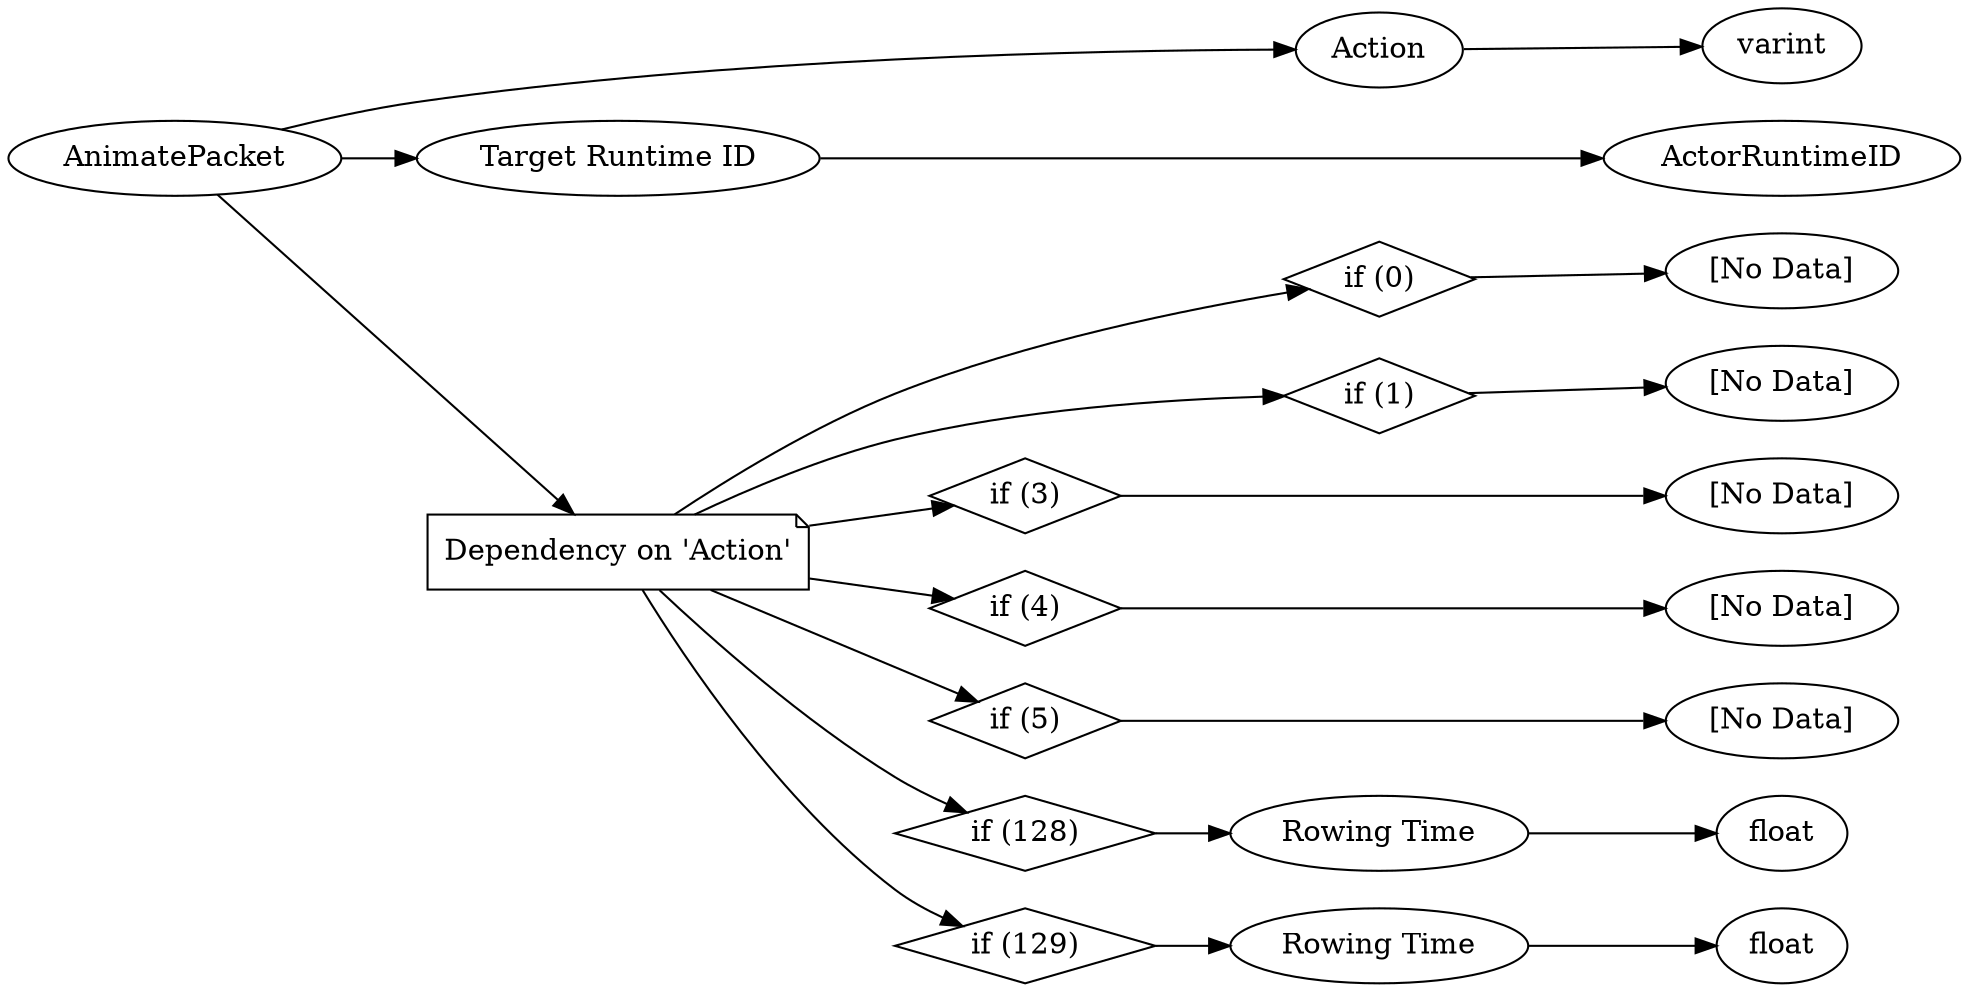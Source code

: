 digraph "AnimatePacket" {
rankdir = LR
0
0 -> 1
1 -> 2
0 -> 3
3 -> 4
0 -> 5
5 -> 6
6 -> 7
5 -> 8
8 -> 9
5 -> 10
10 -> 11
5 -> 12
12 -> 13
5 -> 14
14 -> 15
5 -> 16
16 -> 17
17 -> 18
5 -> 19
19 -> 20
20 -> 21

0 [label="AnimatePacket",comment="name: \"AnimatePacket\", typeName: \"\", id: 0, branchId: 44, recurseId: -1, attributes: 0, notes: \"\""];
1 [label="Action",comment="name: \"Action\", typeName: \"\", id: 1, branchId: 0, recurseId: -1, attributes: 0, notes: \"enumeration: AnimatePacket::Action\""];
2 [label="varint",comment="name: \"varint\", typeName: \"\", id: 2, branchId: 0, recurseId: -1, attributes: 512, notes: \"\""];
3 [label="Target Runtime ID",comment="name: \"Target Runtime ID\", typeName: \"ActorRuntimeID\", id: 3, branchId: 0, recurseId: -1, attributes: 256, notes: \"\""];
4 [label="ActorRuntimeID",comment="name: \"ActorRuntimeID\", typeName: \"\", id: 4, branchId: 0, recurseId: -1, attributes: 512, notes: \"\""];
5 [label="Dependency on 'Action'",shape=note,comment="name: \"Dependency on 'Action'\", typeName: \"\", id: 5, branchId: 0, recurseId: -1, attributes: 2, notes: \"\""];
6 [label="if (0)",shape=diamond,comment="name: \"if (0)\", typeName: \"\", id: 6, branchId: 0, recurseId: -1, attributes: 4, notes: \"\""];
7 [label="[No Data]",comment="name: \"[No Data]\", typeName: \"\", id: 7, branchId: 0, recurseId: -1, attributes: 512, notes: \"\""];
8 [label="if (1)",shape=diamond,comment="name: \"if (1)\", typeName: \"\", id: 8, branchId: 1, recurseId: -1, attributes: 4, notes: \"\""];
9 [label="[No Data]",comment="name: \"[No Data]\", typeName: \"\", id: 9, branchId: 0, recurseId: -1, attributes: 512, notes: \"\""];
10 [label="if (3)",shape=diamond,comment="name: \"if (3)\", typeName: \"\", id: 10, branchId: 3, recurseId: -1, attributes: 4, notes: \"\""];
11 [label="[No Data]",comment="name: \"[No Data]\", typeName: \"\", id: 11, branchId: 0, recurseId: -1, attributes: 512, notes: \"\""];
12 [label="if (4)",shape=diamond,comment="name: \"if (4)\", typeName: \"\", id: 12, branchId: 4, recurseId: -1, attributes: 4, notes: \"\""];
13 [label="[No Data]",comment="name: \"[No Data]\", typeName: \"\", id: 13, branchId: 0, recurseId: -1, attributes: 512, notes: \"\""];
14 [label="if (5)",shape=diamond,comment="name: \"if (5)\", typeName: \"\", id: 14, branchId: 5, recurseId: -1, attributes: 4, notes: \"\""];
15 [label="[No Data]",comment="name: \"[No Data]\", typeName: \"\", id: 15, branchId: 0, recurseId: -1, attributes: 512, notes: \"\""];
16 [label="if (128)",shape=diamond,comment="name: \"if (128)\", typeName: \"\", id: 16, branchId: 128, recurseId: -1, attributes: 4, notes: \"\""];
17 [label="Rowing Time",comment="name: \"Rowing Time\", typeName: \"\", id: 17, branchId: 0, recurseId: -1, attributes: 0, notes: \"\""];
18 [label="float",comment="name: \"float\", typeName: \"\", id: 18, branchId: 0, recurseId: -1, attributes: 512, notes: \"\""];
19 [label="if (129)",shape=diamond,comment="name: \"if (129)\", typeName: \"\", id: 19, branchId: 129, recurseId: -1, attributes: 4, notes: \"\""];
20 [label="Rowing Time",comment="name: \"Rowing Time\", typeName: \"\", id: 20, branchId: 0, recurseId: -1, attributes: 0, notes: \"\""];
21 [label="float",comment="name: \"float\", typeName: \"\", id: 21, branchId: 0, recurseId: -1, attributes: 512, notes: \"\""];
{ rank = max;2;4;7;9;11;13;15;18;21}

}
